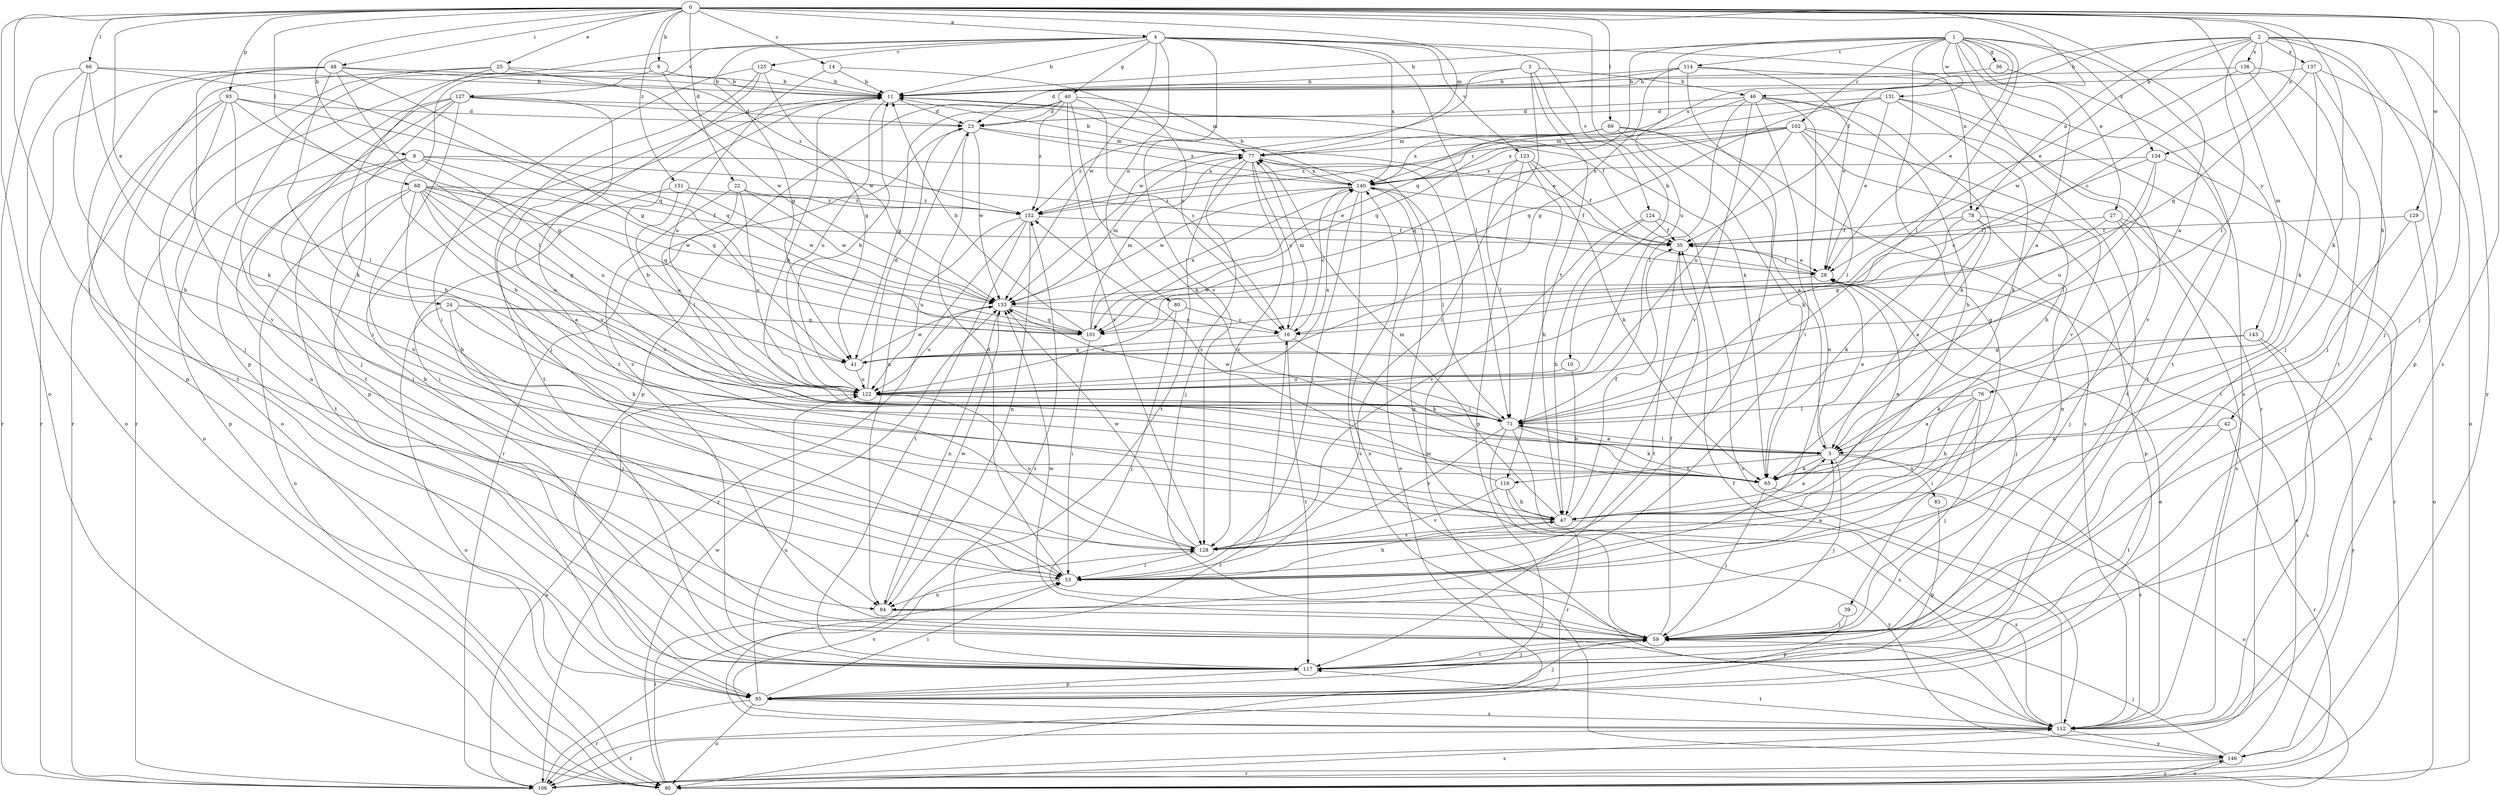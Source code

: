 strict digraph  {
0;
1;
2;
3;
4;
5;
6;
8;
10;
11;
14;
16;
22;
23;
24;
25;
27;
28;
35;
36;
39;
40;
41;
42;
46;
47;
48;
53;
59;
65;
66;
68;
69;
71;
76;
77;
78;
80;
83;
84;
90;
93;
95;
101;
102;
106;
112;
114;
116;
117;
122;
123;
124;
125;
127;
128;
129;
131;
133;
134;
136;
137;
140;
143;
146;
151;
152;
0 -> 4  [label=a];
0 -> 5  [label=a];
0 -> 6  [label=b];
0 -> 8  [label=b];
0 -> 10  [label=b];
0 -> 14  [label=c];
0 -> 22  [label=d];
0 -> 24  [label=e];
0 -> 25  [label=e];
0 -> 35  [label=f];
0 -> 48  [label=i];
0 -> 53  [label=i];
0 -> 59  [label=j];
0 -> 65  [label=k];
0 -> 66  [label=l];
0 -> 68  [label=l];
0 -> 69  [label=l];
0 -> 76  [label=m];
0 -> 77  [label=m];
0 -> 90  [label=o];
0 -> 93  [label=p];
0 -> 112  [label=s];
0 -> 129  [label=w];
0 -> 134  [label=x];
0 -> 151  [label=z];
1 -> 5  [label=a];
1 -> 11  [label=b];
1 -> 27  [label=e];
1 -> 28  [label=e];
1 -> 36  [label=g];
1 -> 39  [label=g];
1 -> 71  [label=l];
1 -> 101  [label=q];
1 -> 102  [label=r];
1 -> 106  [label=r];
1 -> 114  [label=t];
1 -> 122  [label=u];
1 -> 131  [label=w];
1 -> 134  [label=x];
1 -> 143  [label=y];
2 -> 16  [label=c];
2 -> 28  [label=e];
2 -> 42  [label=h];
2 -> 46  [label=h];
2 -> 59  [label=j];
2 -> 71  [label=l];
2 -> 78  [label=n];
2 -> 95  [label=p];
2 -> 136  [label=x];
2 -> 137  [label=x];
2 -> 140  [label=x];
2 -> 146  [label=y];
3 -> 11  [label=b];
3 -> 46  [label=h];
3 -> 53  [label=i];
3 -> 65  [label=k];
3 -> 116  [label=t];
3 -> 133  [label=w];
4 -> 11  [label=b];
4 -> 40  [label=g];
4 -> 41  [label=g];
4 -> 71  [label=l];
4 -> 78  [label=n];
4 -> 80  [label=n];
4 -> 95  [label=p];
4 -> 123  [label=v];
4 -> 124  [label=v];
4 -> 125  [label=v];
4 -> 127  [label=v];
4 -> 128  [label=v];
4 -> 133  [label=w];
4 -> 140  [label=x];
5 -> 11  [label=b];
5 -> 28  [label=e];
5 -> 59  [label=j];
5 -> 65  [label=k];
5 -> 71  [label=l];
5 -> 83  [label=n];
5 -> 112  [label=s];
5 -> 116  [label=t];
6 -> 11  [label=b];
6 -> 47  [label=h];
6 -> 106  [label=r];
6 -> 133  [label=w];
8 -> 28  [label=e];
8 -> 84  [label=n];
8 -> 95  [label=p];
8 -> 101  [label=q];
8 -> 117  [label=t];
8 -> 122  [label=u];
8 -> 140  [label=x];
10 -> 47  [label=h];
10 -> 122  [label=u];
11 -> 23  [label=d];
11 -> 35  [label=f];
11 -> 117  [label=t];
11 -> 122  [label=u];
14 -> 11  [label=b];
14 -> 16  [label=c];
14 -> 122  [label=u];
16 -> 41  [label=g];
16 -> 65  [label=k];
16 -> 77  [label=m];
16 -> 117  [label=t];
22 -> 71  [label=l];
22 -> 122  [label=u];
22 -> 128  [label=v];
22 -> 133  [label=w];
22 -> 152  [label=z];
23 -> 77  [label=m];
23 -> 84  [label=n];
23 -> 106  [label=r];
23 -> 133  [label=w];
23 -> 140  [label=x];
24 -> 59  [label=j];
24 -> 65  [label=k];
24 -> 90  [label=o];
24 -> 101  [label=q];
24 -> 122  [label=u];
25 -> 11  [label=b];
25 -> 47  [label=h];
25 -> 90  [label=o];
25 -> 106  [label=r];
25 -> 133  [label=w];
27 -> 35  [label=f];
27 -> 41  [label=g];
27 -> 59  [label=j];
27 -> 106  [label=r];
27 -> 112  [label=s];
28 -> 35  [label=f];
28 -> 59  [label=j];
28 -> 133  [label=w];
35 -> 28  [label=e];
35 -> 117  [label=t];
36 -> 11  [label=b];
36 -> 117  [label=t];
39 -> 59  [label=j];
39 -> 95  [label=p];
40 -> 16  [label=c];
40 -> 23  [label=d];
40 -> 41  [label=g];
40 -> 65  [label=k];
40 -> 77  [label=m];
40 -> 95  [label=p];
40 -> 128  [label=v];
40 -> 152  [label=z];
41 -> 122  [label=u];
41 -> 133  [label=w];
42 -> 5  [label=a];
42 -> 106  [label=r];
42 -> 117  [label=t];
46 -> 23  [label=d];
46 -> 47  [label=h];
46 -> 53  [label=i];
46 -> 65  [label=k];
46 -> 71  [label=l];
46 -> 84  [label=n];
46 -> 101  [label=q];
46 -> 128  [label=v];
47 -> 5  [label=a];
47 -> 28  [label=e];
47 -> 35  [label=f];
47 -> 77  [label=m];
47 -> 112  [label=s];
47 -> 128  [label=v];
48 -> 11  [label=b];
48 -> 41  [label=g];
48 -> 59  [label=j];
48 -> 65  [label=k];
48 -> 71  [label=l];
48 -> 95  [label=p];
48 -> 106  [label=r];
48 -> 152  [label=z];
53 -> 5  [label=a];
53 -> 23  [label=d];
53 -> 47  [label=h];
53 -> 84  [label=n];
59 -> 35  [label=f];
59 -> 117  [label=t];
59 -> 133  [label=w];
59 -> 140  [label=x];
65 -> 59  [label=j];
65 -> 90  [label=o];
66 -> 11  [label=b];
66 -> 47  [label=h];
66 -> 65  [label=k];
66 -> 90  [label=o];
66 -> 101  [label=q];
66 -> 106  [label=r];
68 -> 5  [label=a];
68 -> 35  [label=f];
68 -> 41  [label=g];
68 -> 47  [label=h];
68 -> 53  [label=i];
68 -> 90  [label=o];
68 -> 101  [label=q];
68 -> 122  [label=u];
68 -> 133  [label=w];
68 -> 152  [label=z];
69 -> 5  [label=a];
69 -> 65  [label=k];
69 -> 77  [label=m];
69 -> 112  [label=s];
69 -> 140  [label=x];
69 -> 152  [label=z];
71 -> 5  [label=a];
71 -> 11  [label=b];
71 -> 65  [label=k];
71 -> 106  [label=r];
71 -> 112  [label=s];
71 -> 128  [label=v];
71 -> 133  [label=w];
76 -> 5  [label=a];
76 -> 47  [label=h];
76 -> 53  [label=i];
76 -> 59  [label=j];
76 -> 71  [label=l];
77 -> 11  [label=b];
77 -> 16  [label=c];
77 -> 59  [label=j];
77 -> 90  [label=o];
77 -> 117  [label=t];
77 -> 128  [label=v];
77 -> 140  [label=x];
78 -> 5  [label=a];
78 -> 35  [label=f];
78 -> 65  [label=k];
78 -> 84  [label=n];
78 -> 95  [label=p];
80 -> 16  [label=c];
80 -> 59  [label=j];
80 -> 122  [label=u];
83 -> 95  [label=p];
84 -> 59  [label=j];
84 -> 133  [label=w];
90 -> 53  [label=i];
90 -> 112  [label=s];
90 -> 133  [label=w];
90 -> 146  [label=y];
93 -> 23  [label=d];
93 -> 41  [label=g];
93 -> 71  [label=l];
93 -> 90  [label=o];
93 -> 101  [label=q];
93 -> 117  [label=t];
93 -> 128  [label=v];
95 -> 53  [label=i];
95 -> 59  [label=j];
95 -> 90  [label=o];
95 -> 106  [label=r];
95 -> 112  [label=s];
95 -> 122  [label=u];
101 -> 11  [label=b];
101 -> 53  [label=i];
101 -> 77  [label=m];
101 -> 140  [label=x];
102 -> 47  [label=h];
102 -> 71  [label=l];
102 -> 77  [label=m];
102 -> 101  [label=q];
102 -> 117  [label=t];
102 -> 122  [label=u];
102 -> 128  [label=v];
102 -> 140  [label=x];
102 -> 152  [label=z];
106 -> 16  [label=c];
106 -> 122  [label=u];
112 -> 28  [label=e];
112 -> 35  [label=f];
112 -> 106  [label=r];
112 -> 117  [label=t];
112 -> 128  [label=v];
112 -> 140  [label=x];
112 -> 146  [label=y];
112 -> 152  [label=z];
114 -> 11  [label=b];
114 -> 23  [label=d];
114 -> 28  [label=e];
114 -> 41  [label=g];
114 -> 53  [label=i];
114 -> 112  [label=s];
116 -> 47  [label=h];
116 -> 128  [label=v];
116 -> 146  [label=y];
116 -> 152  [label=z];
117 -> 11  [label=b];
117 -> 59  [label=j];
117 -> 95  [label=p];
122 -> 11  [label=b];
122 -> 23  [label=d];
122 -> 71  [label=l];
122 -> 140  [label=x];
123 -> 35  [label=f];
123 -> 47  [label=h];
123 -> 65  [label=k];
123 -> 71  [label=l];
123 -> 95  [label=p];
123 -> 140  [label=x];
124 -> 35  [label=f];
124 -> 47  [label=h];
124 -> 112  [label=s];
124 -> 128  [label=v];
125 -> 11  [label=b];
125 -> 41  [label=g];
125 -> 53  [label=i];
125 -> 59  [label=j];
125 -> 117  [label=t];
127 -> 23  [label=d];
127 -> 28  [label=e];
127 -> 53  [label=i];
127 -> 59  [label=j];
127 -> 84  [label=n];
127 -> 95  [label=p];
127 -> 117  [label=t];
127 -> 128  [label=v];
128 -> 53  [label=i];
128 -> 122  [label=u];
128 -> 133  [label=w];
129 -> 35  [label=f];
129 -> 53  [label=i];
129 -> 90  [label=o];
131 -> 23  [label=d];
131 -> 28  [label=e];
131 -> 65  [label=k];
131 -> 101  [label=q];
131 -> 117  [label=t];
131 -> 128  [label=v];
131 -> 152  [label=z];
133 -> 16  [label=c];
133 -> 77  [label=m];
133 -> 84  [label=n];
133 -> 101  [label=q];
133 -> 122  [label=u];
134 -> 16  [label=c];
134 -> 71  [label=l];
134 -> 112  [label=s];
134 -> 122  [label=u];
134 -> 140  [label=x];
136 -> 11  [label=b];
136 -> 59  [label=j];
136 -> 117  [label=t];
136 -> 133  [label=w];
137 -> 11  [label=b];
137 -> 59  [label=j];
137 -> 65  [label=k];
137 -> 90  [label=o];
137 -> 101  [label=q];
140 -> 11  [label=b];
140 -> 16  [label=c];
140 -> 35  [label=f];
140 -> 53  [label=i];
140 -> 71  [label=l];
140 -> 112  [label=s];
140 -> 133  [label=w];
140 -> 152  [label=z];
143 -> 41  [label=g];
143 -> 65  [label=k];
143 -> 112  [label=s];
143 -> 146  [label=y];
146 -> 28  [label=e];
146 -> 59  [label=j];
146 -> 77  [label=m];
146 -> 90  [label=o];
146 -> 106  [label=r];
151 -> 53  [label=i];
151 -> 122  [label=u];
151 -> 133  [label=w];
151 -> 152  [label=z];
152 -> 35  [label=f];
152 -> 84  [label=n];
152 -> 106  [label=r];
152 -> 117  [label=t];
152 -> 122  [label=u];
}
